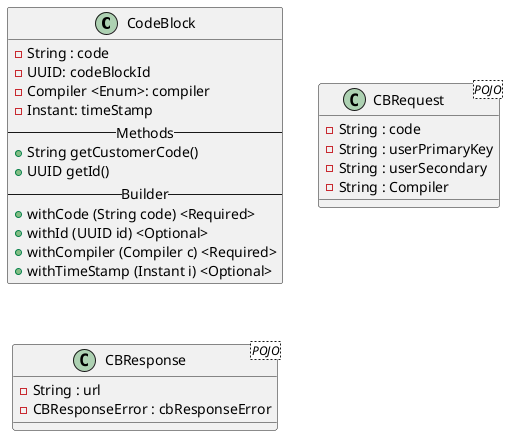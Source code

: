 @startuml

class CodeBlock {
  - String : code
  - UUID: codeBlockId
  - Compiler <Enum>: compiler
  - Instant: timeStamp
  -- Methods --
  + String getCustomerCode()
  + UUID getId()
  -- Builder --
  + withCode (String code) <Required>
  + withId (UUID id) <Optional>
  + withCompiler (Compiler c) <Required>
  + withTimeStamp (Instant i) <Optional>
}


class CBRequest <POJO> {
  - String : code
  - String : userPrimaryKey
  - String : userSecondary
  - String : Compiler
}


class CBResponse <POJO> {
  - String : url
  - CBResponseError : cbResponseError
}




@enduml